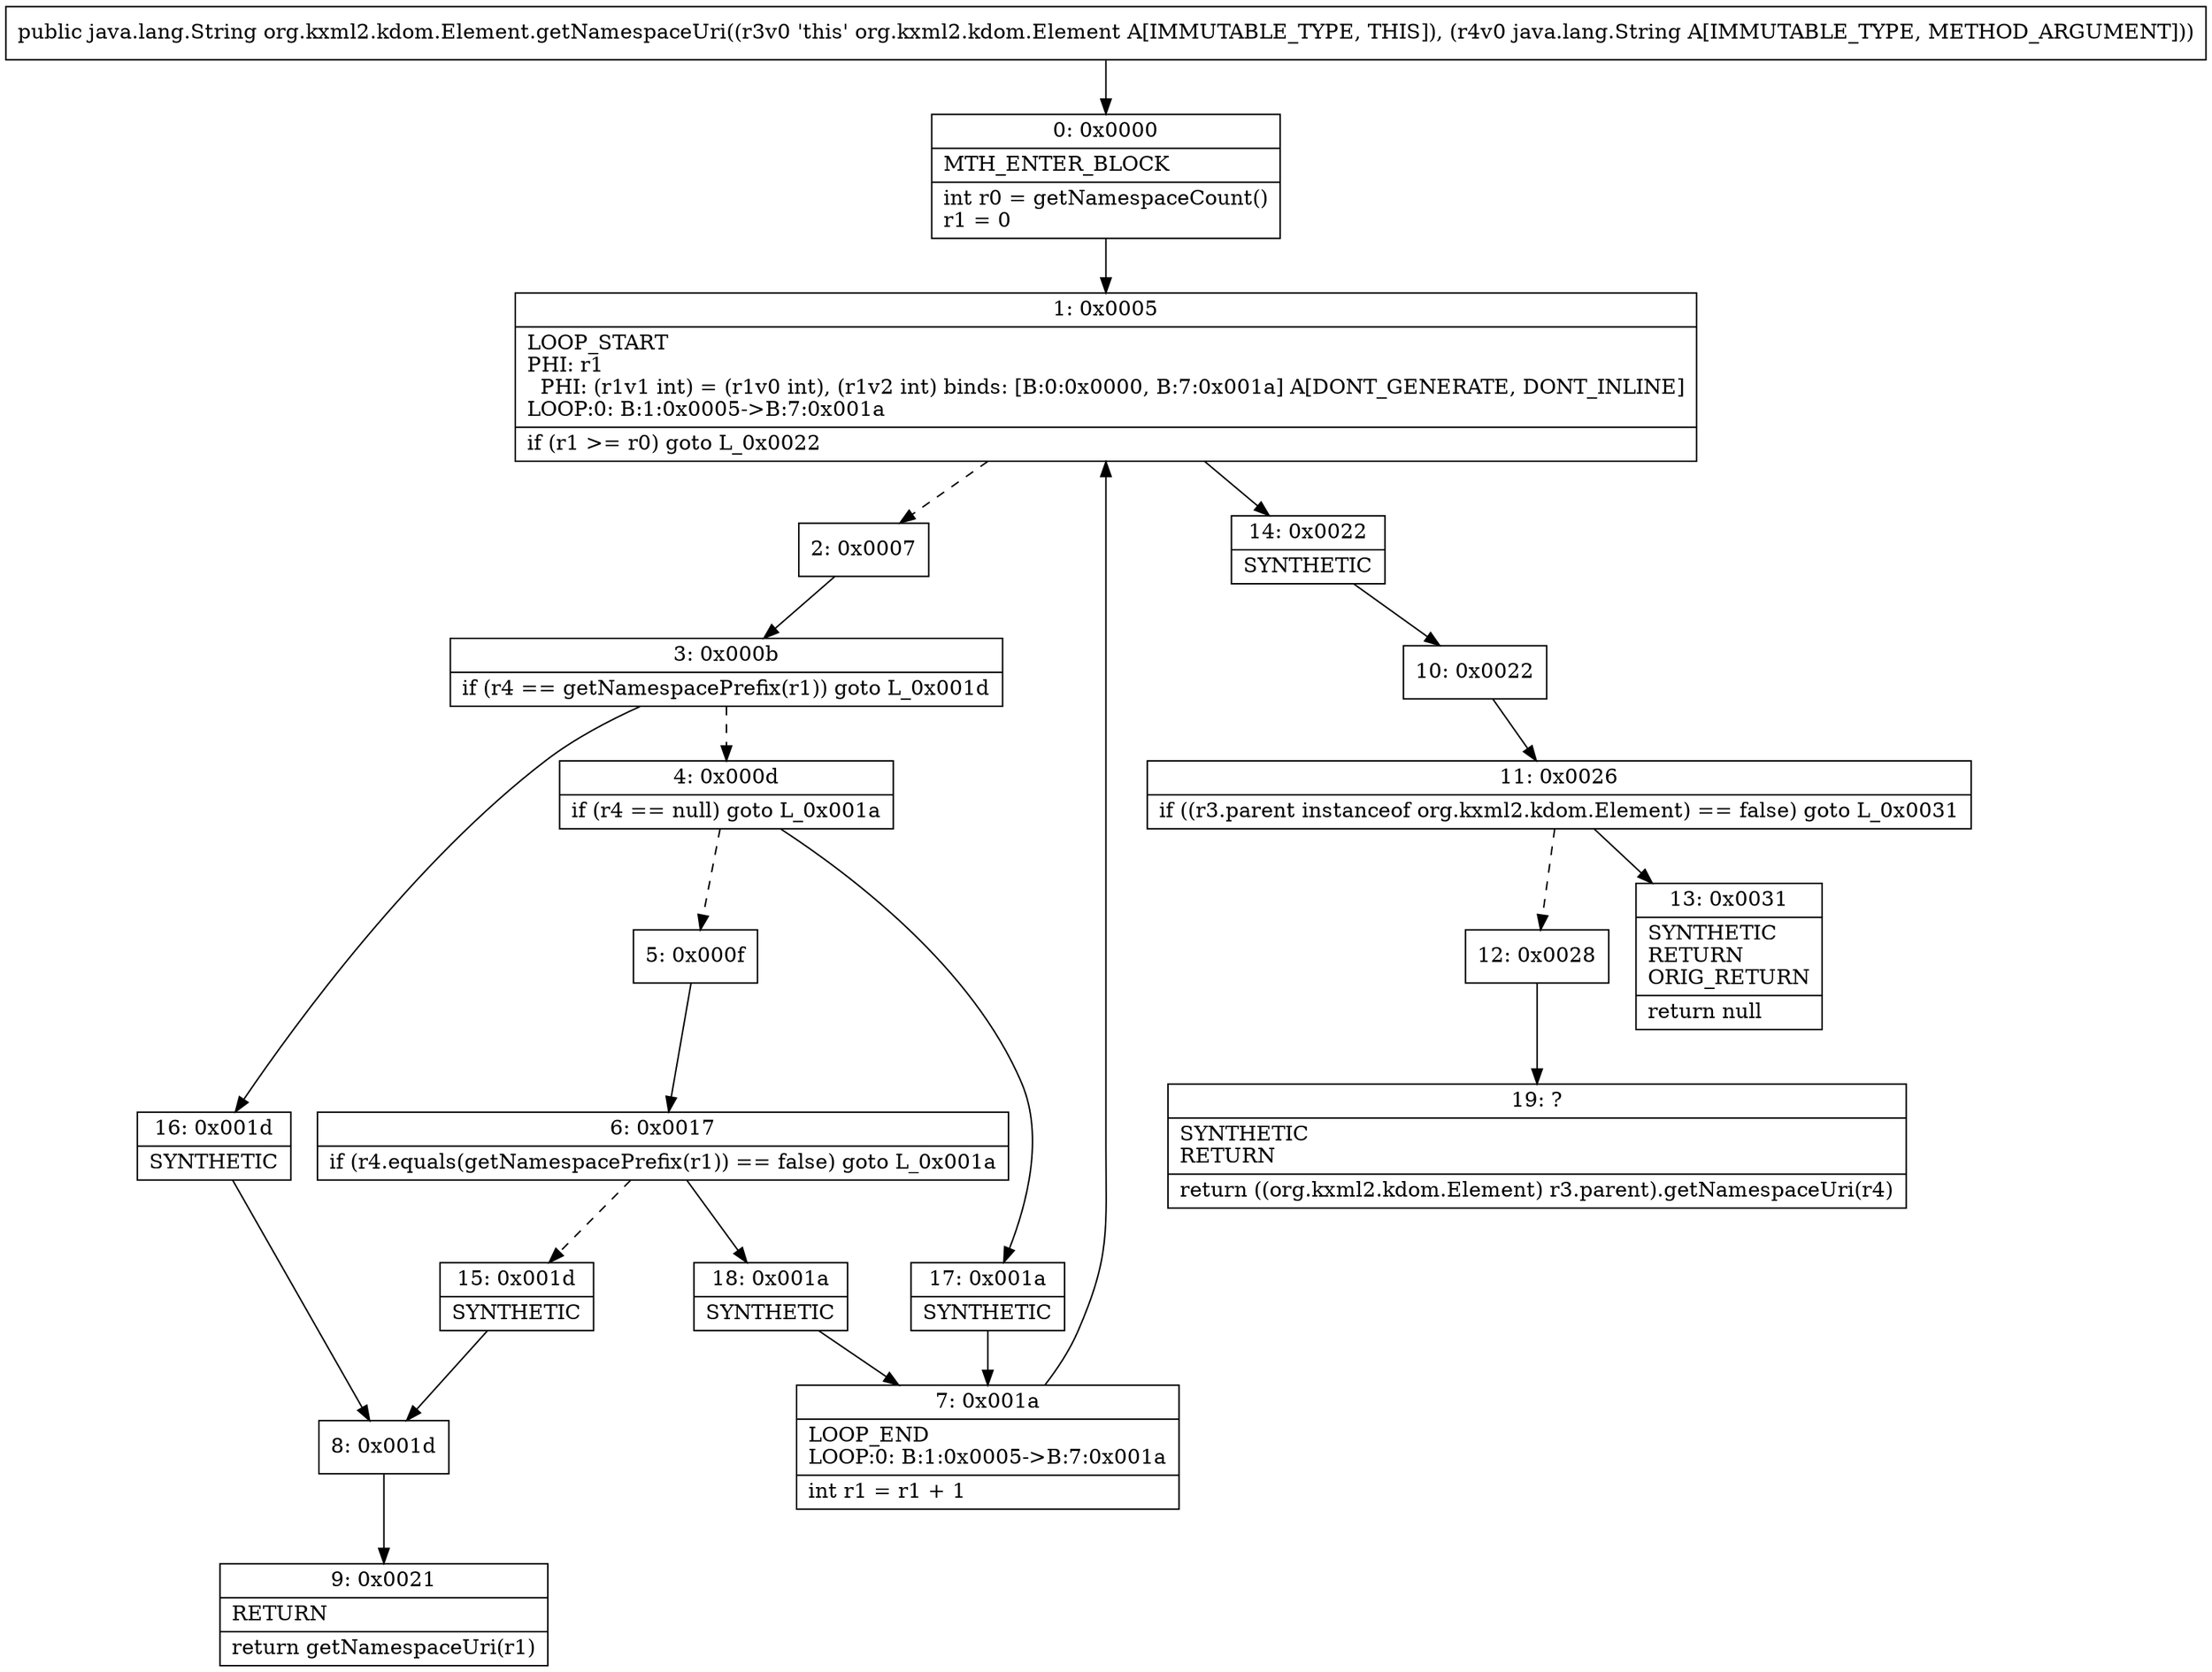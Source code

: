 digraph "CFG fororg.kxml2.kdom.Element.getNamespaceUri(Ljava\/lang\/String;)Ljava\/lang\/String;" {
Node_0 [shape=record,label="{0\:\ 0x0000|MTH_ENTER_BLOCK\l|int r0 = getNamespaceCount()\lr1 = 0\l}"];
Node_1 [shape=record,label="{1\:\ 0x0005|LOOP_START\lPHI: r1 \l  PHI: (r1v1 int) = (r1v0 int), (r1v2 int) binds: [B:0:0x0000, B:7:0x001a] A[DONT_GENERATE, DONT_INLINE]\lLOOP:0: B:1:0x0005\-\>B:7:0x001a\l|if (r1 \>= r0) goto L_0x0022\l}"];
Node_2 [shape=record,label="{2\:\ 0x0007}"];
Node_3 [shape=record,label="{3\:\ 0x000b|if (r4 == getNamespacePrefix(r1)) goto L_0x001d\l}"];
Node_4 [shape=record,label="{4\:\ 0x000d|if (r4 == null) goto L_0x001a\l}"];
Node_5 [shape=record,label="{5\:\ 0x000f}"];
Node_6 [shape=record,label="{6\:\ 0x0017|if (r4.equals(getNamespacePrefix(r1)) == false) goto L_0x001a\l}"];
Node_7 [shape=record,label="{7\:\ 0x001a|LOOP_END\lLOOP:0: B:1:0x0005\-\>B:7:0x001a\l|int r1 = r1 + 1\l}"];
Node_8 [shape=record,label="{8\:\ 0x001d}"];
Node_9 [shape=record,label="{9\:\ 0x0021|RETURN\l|return getNamespaceUri(r1)\l}"];
Node_10 [shape=record,label="{10\:\ 0x0022}"];
Node_11 [shape=record,label="{11\:\ 0x0026|if ((r3.parent instanceof org.kxml2.kdom.Element) == false) goto L_0x0031\l}"];
Node_12 [shape=record,label="{12\:\ 0x0028}"];
Node_13 [shape=record,label="{13\:\ 0x0031|SYNTHETIC\lRETURN\lORIG_RETURN\l|return null\l}"];
Node_14 [shape=record,label="{14\:\ 0x0022|SYNTHETIC\l}"];
Node_15 [shape=record,label="{15\:\ 0x001d|SYNTHETIC\l}"];
Node_16 [shape=record,label="{16\:\ 0x001d|SYNTHETIC\l}"];
Node_17 [shape=record,label="{17\:\ 0x001a|SYNTHETIC\l}"];
Node_18 [shape=record,label="{18\:\ 0x001a|SYNTHETIC\l}"];
Node_19 [shape=record,label="{19\:\ ?|SYNTHETIC\lRETURN\l|return ((org.kxml2.kdom.Element) r3.parent).getNamespaceUri(r4)\l}"];
MethodNode[shape=record,label="{public java.lang.String org.kxml2.kdom.Element.getNamespaceUri((r3v0 'this' org.kxml2.kdom.Element A[IMMUTABLE_TYPE, THIS]), (r4v0 java.lang.String A[IMMUTABLE_TYPE, METHOD_ARGUMENT])) }"];
MethodNode -> Node_0;
Node_0 -> Node_1;
Node_1 -> Node_2[style=dashed];
Node_1 -> Node_14;
Node_2 -> Node_3;
Node_3 -> Node_4[style=dashed];
Node_3 -> Node_16;
Node_4 -> Node_5[style=dashed];
Node_4 -> Node_17;
Node_5 -> Node_6;
Node_6 -> Node_15[style=dashed];
Node_6 -> Node_18;
Node_7 -> Node_1;
Node_8 -> Node_9;
Node_10 -> Node_11;
Node_11 -> Node_12[style=dashed];
Node_11 -> Node_13;
Node_12 -> Node_19;
Node_14 -> Node_10;
Node_15 -> Node_8;
Node_16 -> Node_8;
Node_17 -> Node_7;
Node_18 -> Node_7;
}


